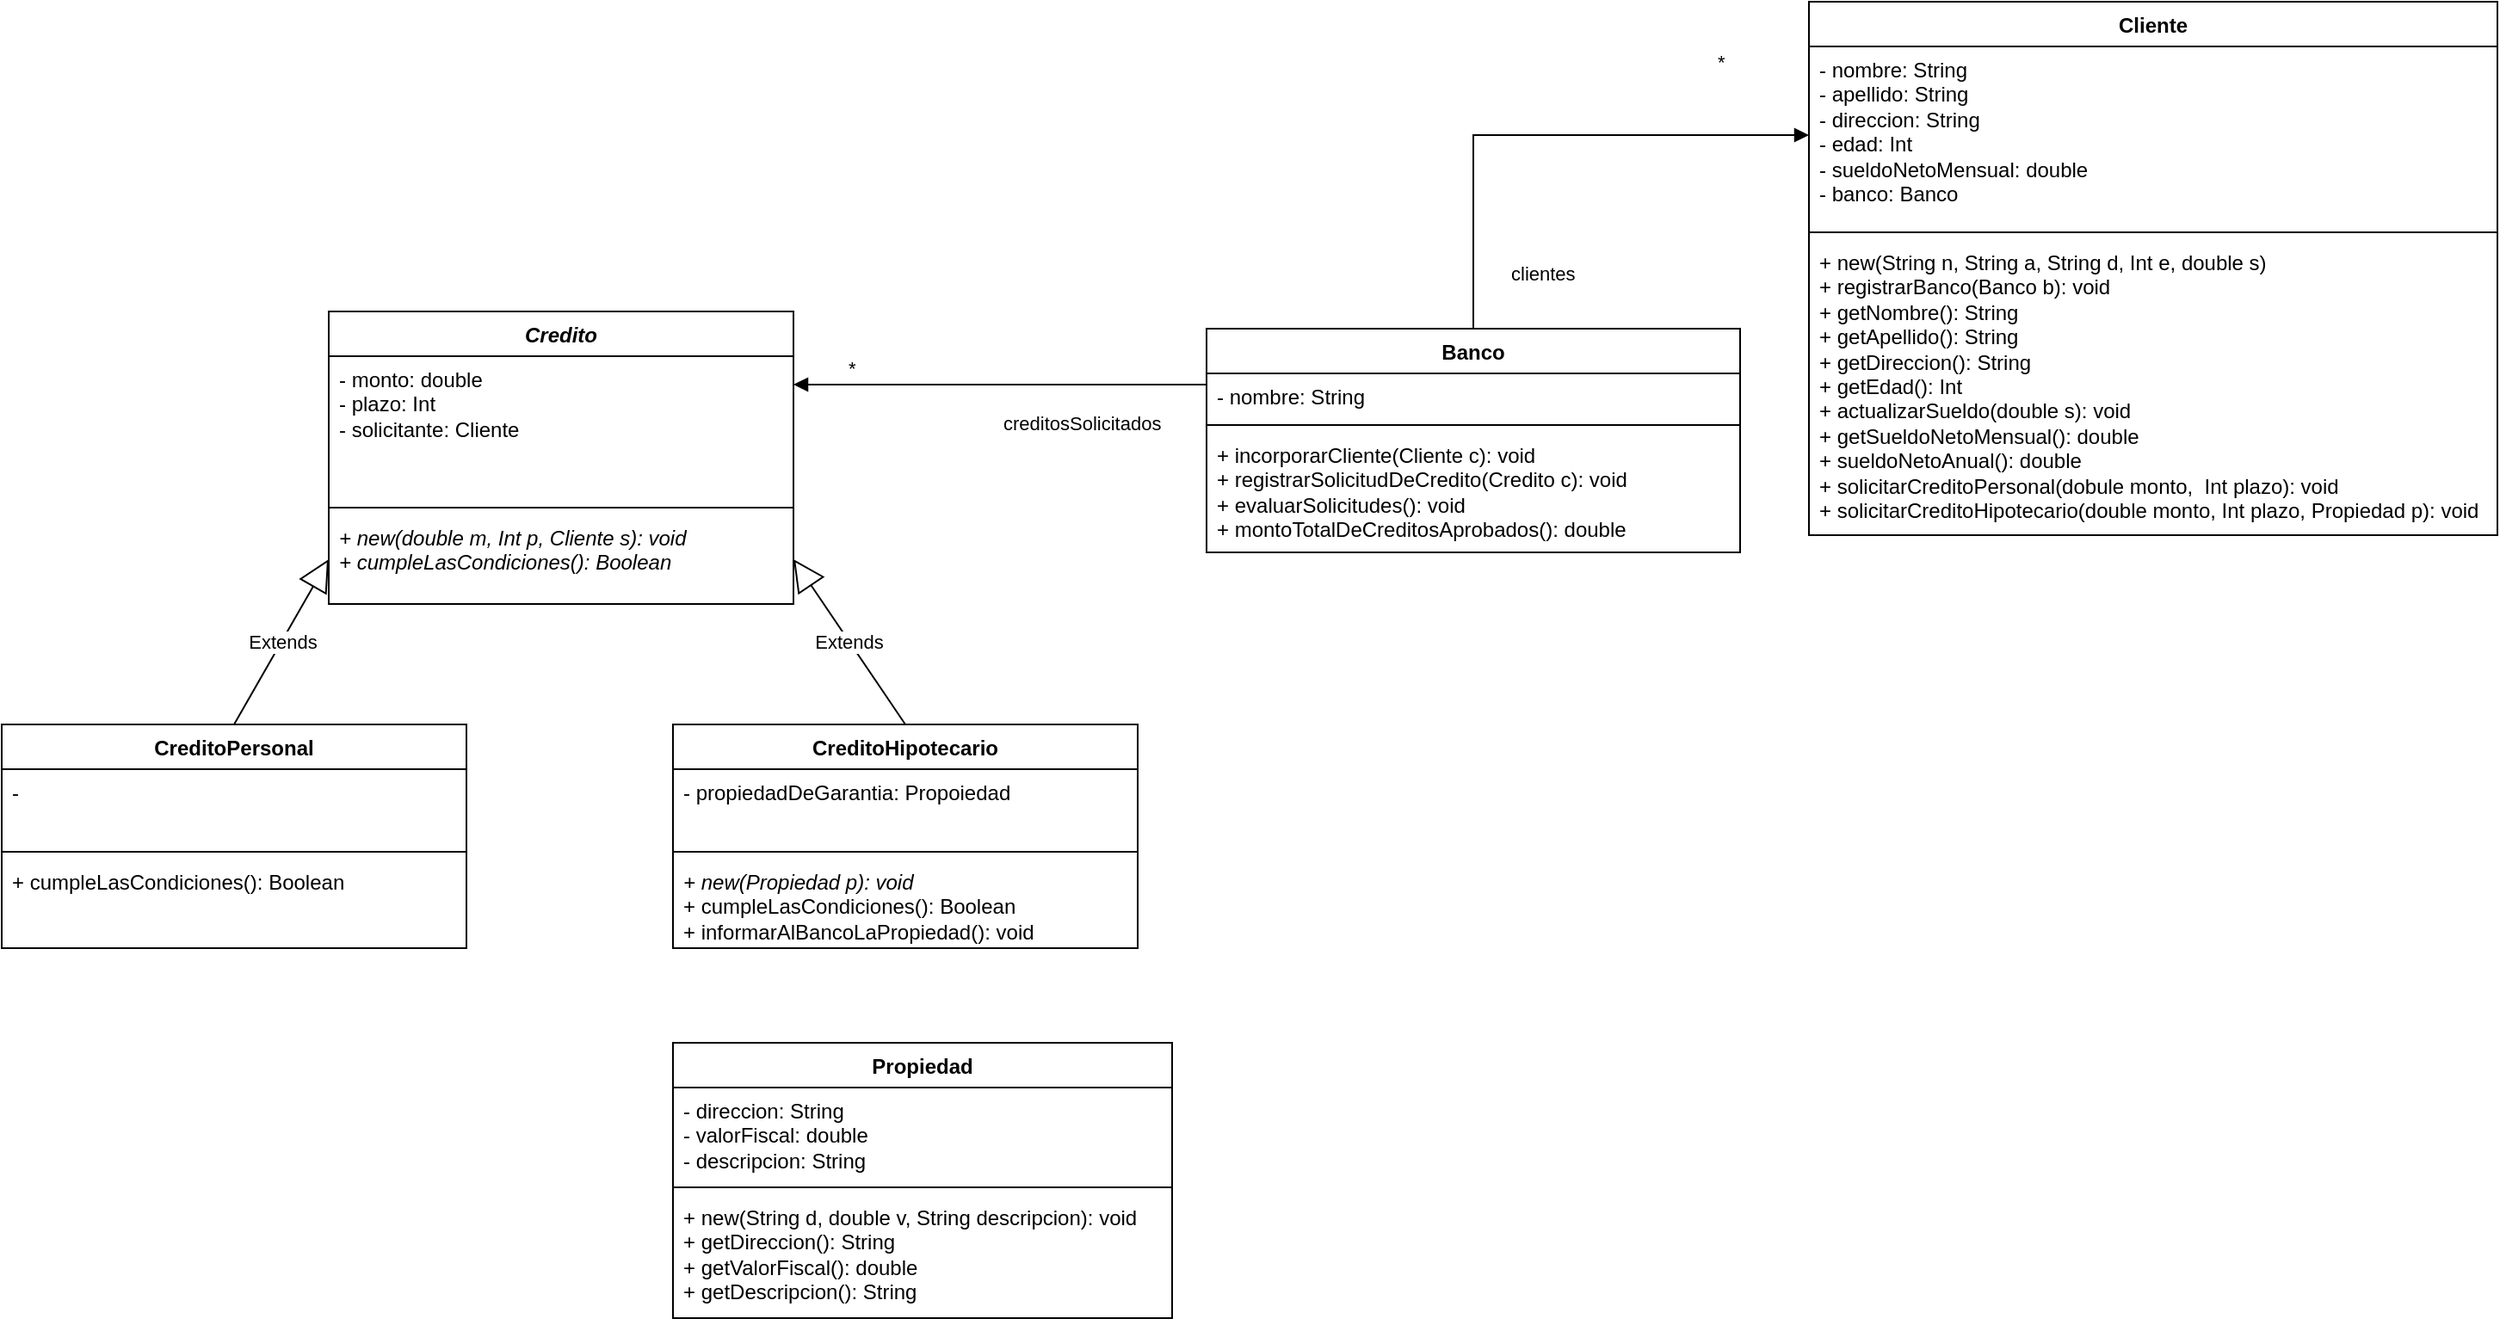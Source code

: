 <mxfile version="24.3.1" type="device">
  <diagram name="Página-1" id="OfY1PBrwAZt20XkR5Erd">
    <mxGraphModel dx="1941" dy="1603" grid="1" gridSize="10" guides="1" tooltips="1" connect="1" arrows="1" fold="1" page="1" pageScale="1" pageWidth="827" pageHeight="1169" math="0" shadow="0">
      <root>
        <mxCell id="0" />
        <mxCell id="1" parent="0" />
        <mxCell id="iqNUQXL-bt5t9uKgnmwg-13" value="Cliente" style="swimlane;fontStyle=1;align=center;verticalAlign=top;childLayout=stackLayout;horizontal=1;startSize=26;horizontalStack=0;resizeParent=1;resizeParentMax=0;resizeLast=0;collapsible=1;marginBottom=0;whiteSpace=wrap;html=1;" parent="1" vertex="1">
          <mxGeometry x="420" y="-150" width="400" height="310" as="geometry" />
        </mxCell>
        <mxCell id="iqNUQXL-bt5t9uKgnmwg-14" value="- nombre: String&lt;div&gt;- apellido: String&lt;/div&gt;&lt;div&gt;- direccion: String&lt;/div&gt;&lt;div&gt;- edad: Int&lt;/div&gt;&lt;div&gt;- sueldoNetoMensual: double&lt;/div&gt;&lt;div&gt;- banco: Banco&lt;/div&gt;" style="text;strokeColor=none;fillColor=none;align=left;verticalAlign=top;spacingLeft=4;spacingRight=4;overflow=hidden;rotatable=0;points=[[0,0.5],[1,0.5]];portConstraint=eastwest;whiteSpace=wrap;html=1;" parent="iqNUQXL-bt5t9uKgnmwg-13" vertex="1">
          <mxGeometry y="26" width="400" height="104" as="geometry" />
        </mxCell>
        <mxCell id="iqNUQXL-bt5t9uKgnmwg-15" value="" style="line;strokeWidth=1;fillColor=none;align=left;verticalAlign=middle;spacingTop=-1;spacingLeft=3;spacingRight=3;rotatable=0;labelPosition=right;points=[];portConstraint=eastwest;strokeColor=inherit;" parent="iqNUQXL-bt5t9uKgnmwg-13" vertex="1">
          <mxGeometry y="130" width="400" height="8" as="geometry" />
        </mxCell>
        <mxCell id="iqNUQXL-bt5t9uKgnmwg-16" value="&lt;div&gt;+ new(String n, String a, String d, Int e, double s)&lt;/div&gt;&lt;div&gt;+ registrarBanco(&lt;span style=&quot;background-color: initial;&quot;&gt;Banco b&lt;/span&gt;&lt;span style=&quot;background-color: initial;&quot;&gt;): void&lt;/span&gt;&lt;/div&gt;+ getNombre(): String&lt;div&gt;+ getApellido(): String&lt;div&gt;&lt;span style=&quot;background-color: initial;&quot;&gt;+ getDireccion(): String&lt;/span&gt;&lt;/div&gt;&lt;div&gt;+ getEdad(): Int&lt;/div&gt;&lt;div&gt;+ actualizarSueldo(double s): void&lt;/div&gt;&lt;div&gt;+ getSueldoNetoMensual(): double&lt;/div&gt;&lt;div&gt;+ sueldoNetoAnual(): double&lt;/div&gt;&lt;div&gt;+ solicitarCreditoPersonal(dobule monto,&amp;nbsp; Int plazo): void&lt;/div&gt;&lt;div&gt;+ solicitarCreditoHipotecario(double monto, Int plazo, Propiedad p): void&lt;/div&gt;&lt;div&gt;&lt;br&gt;&lt;/div&gt;&lt;div&gt;&lt;div&gt;&lt;br&gt;&lt;/div&gt;&lt;/div&gt;&lt;/div&gt;" style="text;strokeColor=none;fillColor=none;align=left;verticalAlign=top;spacingLeft=4;spacingRight=4;overflow=hidden;rotatable=0;points=[[0,0.5],[1,0.5]];portConstraint=eastwest;whiteSpace=wrap;html=1;" parent="iqNUQXL-bt5t9uKgnmwg-13" vertex="1">
          <mxGeometry y="138" width="400" height="172" as="geometry" />
        </mxCell>
        <mxCell id="iqNUQXL-bt5t9uKgnmwg-17" value="&lt;i&gt;Credito&lt;/i&gt;" style="swimlane;fontStyle=1;align=center;verticalAlign=top;childLayout=stackLayout;horizontal=1;startSize=26;horizontalStack=0;resizeParent=1;resizeParentMax=0;resizeLast=0;collapsible=1;marginBottom=0;whiteSpace=wrap;html=1;" parent="1" vertex="1">
          <mxGeometry x="-440" y="30" width="270" height="170" as="geometry" />
        </mxCell>
        <mxCell id="iqNUQXL-bt5t9uKgnmwg-18" value="- monto: double&lt;div&gt;- plazo: Int&lt;/div&gt;&lt;div&gt;- solicitante: Cliente&lt;/div&gt;" style="text;strokeColor=none;fillColor=none;align=left;verticalAlign=top;spacingLeft=4;spacingRight=4;overflow=hidden;rotatable=0;points=[[0,0.5],[1,0.5]];portConstraint=eastwest;whiteSpace=wrap;html=1;" parent="iqNUQXL-bt5t9uKgnmwg-17" vertex="1">
          <mxGeometry y="26" width="270" height="84" as="geometry" />
        </mxCell>
        <mxCell id="iqNUQXL-bt5t9uKgnmwg-19" value="" style="line;strokeWidth=1;fillColor=none;align=left;verticalAlign=middle;spacingTop=-1;spacingLeft=3;spacingRight=3;rotatable=0;labelPosition=right;points=[];portConstraint=eastwest;strokeColor=inherit;" parent="iqNUQXL-bt5t9uKgnmwg-17" vertex="1">
          <mxGeometry y="110" width="270" height="8" as="geometry" />
        </mxCell>
        <mxCell id="iqNUQXL-bt5t9uKgnmwg-20" value="&lt;div&gt;&lt;i&gt;+ new(double m, Int p, Cliente s): void&lt;/i&gt;&lt;/div&gt;&lt;i&gt;+ cumpleLasCondiciones(): Boolean&lt;/i&gt;" style="text;strokeColor=none;fillColor=none;align=left;verticalAlign=top;spacingLeft=4;spacingRight=4;overflow=hidden;rotatable=0;points=[[0,0.5],[1,0.5]];portConstraint=eastwest;whiteSpace=wrap;html=1;" parent="iqNUQXL-bt5t9uKgnmwg-17" vertex="1">
          <mxGeometry y="118" width="270" height="52" as="geometry" />
        </mxCell>
        <mxCell id="iqNUQXL-bt5t9uKgnmwg-21" value="Banco" style="swimlane;fontStyle=1;align=center;verticalAlign=top;childLayout=stackLayout;horizontal=1;startSize=26;horizontalStack=0;resizeParent=1;resizeParentMax=0;resizeLast=0;collapsible=1;marginBottom=0;whiteSpace=wrap;html=1;" parent="1" vertex="1">
          <mxGeometry x="70" y="40" width="310" height="130" as="geometry" />
        </mxCell>
        <mxCell id="iqNUQXL-bt5t9uKgnmwg-22" value="- nombre: String" style="text;strokeColor=none;fillColor=none;align=left;verticalAlign=top;spacingLeft=4;spacingRight=4;overflow=hidden;rotatable=0;points=[[0,0.5],[1,0.5]];portConstraint=eastwest;whiteSpace=wrap;html=1;" parent="iqNUQXL-bt5t9uKgnmwg-21" vertex="1">
          <mxGeometry y="26" width="310" height="26" as="geometry" />
        </mxCell>
        <mxCell id="iqNUQXL-bt5t9uKgnmwg-23" value="" style="line;strokeWidth=1;fillColor=none;align=left;verticalAlign=middle;spacingTop=-1;spacingLeft=3;spacingRight=3;rotatable=0;labelPosition=right;points=[];portConstraint=eastwest;strokeColor=inherit;" parent="iqNUQXL-bt5t9uKgnmwg-21" vertex="1">
          <mxGeometry y="52" width="310" height="8" as="geometry" />
        </mxCell>
        <mxCell id="iqNUQXL-bt5t9uKgnmwg-24" value="+ incorporarCliente(Cliente c): void&lt;div&gt;+ registrarSolicitudDeCredito(Credito c): void&lt;/div&gt;&lt;div&gt;+ evaluarSolicitudes(): void&lt;/div&gt;&lt;div&gt;+ montoTotalDeCreditosAprobados(): double&lt;/div&gt;" style="text;strokeColor=none;fillColor=none;align=left;verticalAlign=top;spacingLeft=4;spacingRight=4;overflow=hidden;rotatable=0;points=[[0,0.5],[1,0.5]];portConstraint=eastwest;whiteSpace=wrap;html=1;" parent="iqNUQXL-bt5t9uKgnmwg-21" vertex="1">
          <mxGeometry y="60" width="310" height="70" as="geometry" />
        </mxCell>
        <mxCell id="iqNUQXL-bt5t9uKgnmwg-25" value="clientes" style="endArrow=block;endFill=1;html=1;edgeStyle=orthogonalEdgeStyle;align=left;verticalAlign=top;rounded=0;exitX=0.5;exitY=0;exitDx=0;exitDy=0;entryX=0;entryY=0.25;entryDx=0;entryDy=0;" parent="1" source="iqNUQXL-bt5t9uKgnmwg-21" target="iqNUQXL-bt5t9uKgnmwg-13" edge="1">
          <mxGeometry x="-0.705" y="-20" relative="1" as="geometry">
            <mxPoint x="310" y="-70" as="sourcePoint" />
            <mxPoint x="470" y="-70" as="targetPoint" />
            <mxPoint as="offset" />
          </mxGeometry>
        </mxCell>
        <mxCell id="iqNUQXL-bt5t9uKgnmwg-26" value="*" style="edgeLabel;resizable=0;html=1;align=left;verticalAlign=bottom;" parent="iqNUQXL-bt5t9uKgnmwg-25" connectable="0" vertex="1">
          <mxGeometry x="-1" relative="1" as="geometry">
            <mxPoint x="140" y="-147" as="offset" />
          </mxGeometry>
        </mxCell>
        <mxCell id="iqNUQXL-bt5t9uKgnmwg-27" value="creditosSolicitados" style="endArrow=block;endFill=1;html=1;edgeStyle=orthogonalEdgeStyle;align=left;verticalAlign=top;rounded=0;exitX=0;exitY=0.25;exitDx=0;exitDy=0;entryX=1;entryY=0.25;entryDx=0;entryDy=0;" parent="1" source="iqNUQXL-bt5t9uKgnmwg-21" target="iqNUQXL-bt5t9uKgnmwg-17" edge="1">
          <mxGeometry y="9" relative="1" as="geometry">
            <mxPoint x="430" y="230" as="sourcePoint" />
            <mxPoint x="590" y="230" as="targetPoint" />
            <mxPoint as="offset" />
          </mxGeometry>
        </mxCell>
        <mxCell id="iqNUQXL-bt5t9uKgnmwg-28" value="*" style="edgeLabel;resizable=0;html=1;align=left;verticalAlign=bottom;" parent="iqNUQXL-bt5t9uKgnmwg-27" connectable="0" vertex="1">
          <mxGeometry x="-1" relative="1" as="geometry">
            <mxPoint x="-210" y="-1" as="offset" />
          </mxGeometry>
        </mxCell>
        <mxCell id="iqNUQXL-bt5t9uKgnmwg-29" value="CreditoPersonal" style="swimlane;fontStyle=1;align=center;verticalAlign=top;childLayout=stackLayout;horizontal=1;startSize=26;horizontalStack=0;resizeParent=1;resizeParentMax=0;resizeLast=0;collapsible=1;marginBottom=0;whiteSpace=wrap;html=1;" parent="1" vertex="1">
          <mxGeometry x="-630" y="270" width="270" height="130" as="geometry" />
        </mxCell>
        <mxCell id="iqNUQXL-bt5t9uKgnmwg-30" value="-" style="text;strokeColor=none;fillColor=none;align=left;verticalAlign=top;spacingLeft=4;spacingRight=4;overflow=hidden;rotatable=0;points=[[0,0.5],[1,0.5]];portConstraint=eastwest;whiteSpace=wrap;html=1;" parent="iqNUQXL-bt5t9uKgnmwg-29" vertex="1">
          <mxGeometry y="26" width="270" height="44" as="geometry" />
        </mxCell>
        <mxCell id="iqNUQXL-bt5t9uKgnmwg-31" value="" style="line;strokeWidth=1;fillColor=none;align=left;verticalAlign=middle;spacingTop=-1;spacingLeft=3;spacingRight=3;rotatable=0;labelPosition=right;points=[];portConstraint=eastwest;strokeColor=inherit;" parent="iqNUQXL-bt5t9uKgnmwg-29" vertex="1">
          <mxGeometry y="70" width="270" height="8" as="geometry" />
        </mxCell>
        <mxCell id="iqNUQXL-bt5t9uKgnmwg-32" value="+ cumpleLasCondiciones(): Boolean" style="text;strokeColor=none;fillColor=none;align=left;verticalAlign=top;spacingLeft=4;spacingRight=4;overflow=hidden;rotatable=0;points=[[0,0.5],[1,0.5]];portConstraint=eastwest;whiteSpace=wrap;html=1;" parent="iqNUQXL-bt5t9uKgnmwg-29" vertex="1">
          <mxGeometry y="78" width="270" height="52" as="geometry" />
        </mxCell>
        <mxCell id="iqNUQXL-bt5t9uKgnmwg-33" value="CreditoHipotecario" style="swimlane;fontStyle=1;align=center;verticalAlign=top;childLayout=stackLayout;horizontal=1;startSize=26;horizontalStack=0;resizeParent=1;resizeParentMax=0;resizeLast=0;collapsible=1;marginBottom=0;whiteSpace=wrap;html=1;" parent="1" vertex="1">
          <mxGeometry x="-240" y="270" width="270" height="130" as="geometry" />
        </mxCell>
        <mxCell id="iqNUQXL-bt5t9uKgnmwg-34" value="- propiedadDeGarantia: Propoiedad&amp;nbsp;" style="text;strokeColor=none;fillColor=none;align=left;verticalAlign=top;spacingLeft=4;spacingRight=4;overflow=hidden;rotatable=0;points=[[0,0.5],[1,0.5]];portConstraint=eastwest;whiteSpace=wrap;html=1;" parent="iqNUQXL-bt5t9uKgnmwg-33" vertex="1">
          <mxGeometry y="26" width="270" height="44" as="geometry" />
        </mxCell>
        <mxCell id="iqNUQXL-bt5t9uKgnmwg-35" value="" style="line;strokeWidth=1;fillColor=none;align=left;verticalAlign=middle;spacingTop=-1;spacingLeft=3;spacingRight=3;rotatable=0;labelPosition=right;points=[];portConstraint=eastwest;strokeColor=inherit;" parent="iqNUQXL-bt5t9uKgnmwg-33" vertex="1">
          <mxGeometry y="70" width="270" height="8" as="geometry" />
        </mxCell>
        <mxCell id="iqNUQXL-bt5t9uKgnmwg-36" value="&lt;div&gt;&lt;i style=&quot;background-color: initial;&quot;&gt;+ new(Propiedad p): void&lt;/i&gt;&lt;/div&gt;&lt;div&gt;&lt;span style=&quot;background-color: initial;&quot;&gt;+ cumpleLasCondiciones(): Boolean&lt;/span&gt;&lt;br&gt;&lt;/div&gt;&lt;div&gt;+ informarAlBancoLaPropiedad(): void&lt;/div&gt;" style="text;strokeColor=none;fillColor=none;align=left;verticalAlign=top;spacingLeft=4;spacingRight=4;overflow=hidden;rotatable=0;points=[[0,0.5],[1,0.5]];portConstraint=eastwest;whiteSpace=wrap;html=1;" parent="iqNUQXL-bt5t9uKgnmwg-33" vertex="1">
          <mxGeometry y="78" width="270" height="52" as="geometry" />
        </mxCell>
        <mxCell id="iqNUQXL-bt5t9uKgnmwg-37" value="Extends" style="endArrow=block;endSize=16;endFill=0;html=1;rounded=0;exitX=0.5;exitY=0;exitDx=0;exitDy=0;entryX=0;entryY=0.5;entryDx=0;entryDy=0;" parent="1" source="iqNUQXL-bt5t9uKgnmwg-29" target="iqNUQXL-bt5t9uKgnmwg-20" edge="1">
          <mxGeometry width="160" relative="1" as="geometry">
            <mxPoint x="-280" y="280" as="sourcePoint" />
            <mxPoint x="-120" y="280" as="targetPoint" />
          </mxGeometry>
        </mxCell>
        <mxCell id="iqNUQXL-bt5t9uKgnmwg-38" value="Extends" style="endArrow=block;endSize=16;endFill=0;html=1;rounded=0;exitX=0.5;exitY=0;exitDx=0;exitDy=0;entryX=1;entryY=0.5;entryDx=0;entryDy=0;" parent="1" source="iqNUQXL-bt5t9uKgnmwg-33" target="iqNUQXL-bt5t9uKgnmwg-20" edge="1">
          <mxGeometry width="160" relative="1" as="geometry">
            <mxPoint x="-485" y="280" as="sourcePoint" />
            <mxPoint x="-430" y="184" as="targetPoint" />
          </mxGeometry>
        </mxCell>
        <mxCell id="iqNUQXL-bt5t9uKgnmwg-39" value="Propiedad" style="swimlane;fontStyle=1;align=center;verticalAlign=top;childLayout=stackLayout;horizontal=1;startSize=26;horizontalStack=0;resizeParent=1;resizeParentMax=0;resizeLast=0;collapsible=1;marginBottom=0;whiteSpace=wrap;html=1;" parent="1" vertex="1">
          <mxGeometry x="-240" y="455" width="290" height="160" as="geometry" />
        </mxCell>
        <mxCell id="iqNUQXL-bt5t9uKgnmwg-40" value="- direccion: String&lt;div&gt;- valorFiscal: double&lt;/div&gt;&lt;div&gt;- descripcion: String&lt;/div&gt;" style="text;strokeColor=none;fillColor=none;align=left;verticalAlign=top;spacingLeft=4;spacingRight=4;overflow=hidden;rotatable=0;points=[[0,0.5],[1,0.5]];portConstraint=eastwest;whiteSpace=wrap;html=1;" parent="iqNUQXL-bt5t9uKgnmwg-39" vertex="1">
          <mxGeometry y="26" width="290" height="54" as="geometry" />
        </mxCell>
        <mxCell id="iqNUQXL-bt5t9uKgnmwg-41" value="" style="line;strokeWidth=1;fillColor=none;align=left;verticalAlign=middle;spacingTop=-1;spacingLeft=3;spacingRight=3;rotatable=0;labelPosition=right;points=[];portConstraint=eastwest;strokeColor=inherit;" parent="iqNUQXL-bt5t9uKgnmwg-39" vertex="1">
          <mxGeometry y="80" width="290" height="8" as="geometry" />
        </mxCell>
        <mxCell id="iqNUQXL-bt5t9uKgnmwg-42" value="+ new(String d, double v, String descripcion): void&lt;div&gt;+ getDireccion(): String&lt;/div&gt;&lt;div&gt;+ getValorFiscal(): double&lt;/div&gt;&lt;div&gt;+ getDescripcion(): String&lt;/div&gt;" style="text;strokeColor=none;fillColor=none;align=left;verticalAlign=top;spacingLeft=4;spacingRight=4;overflow=hidden;rotatable=0;points=[[0,0.5],[1,0.5]];portConstraint=eastwest;whiteSpace=wrap;html=1;" parent="iqNUQXL-bt5t9uKgnmwg-39" vertex="1">
          <mxGeometry y="88" width="290" height="72" as="geometry" />
        </mxCell>
      </root>
    </mxGraphModel>
  </diagram>
</mxfile>
